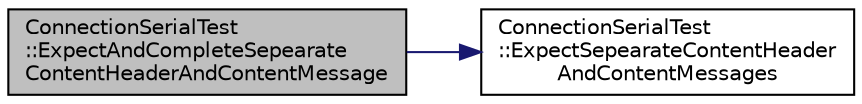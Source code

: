 digraph "ConnectionSerialTest::ExpectAndCompleteSepearateContentHeaderAndContentMessage"
{
 // INTERACTIVE_SVG=YES
  edge [fontname="Helvetica",fontsize="10",labelfontname="Helvetica",labelfontsize="10"];
  node [fontname="Helvetica",fontsize="10",shape=record];
  rankdir="LR";
  Node13 [label="ConnectionSerialTest\l::ExpectAndCompleteSepearate\lContentHeaderAndContentMessage",height=0.2,width=0.4,color="black", fillcolor="grey75", style="filled", fontcolor="black"];
  Node13 -> Node14 [color="midnightblue",fontsize="10",style="solid",fontname="Helvetica"];
  Node14 [label="ConnectionSerialTest\l::ExpectSepearateContentHeader\lAndContentMessages",height=0.2,width=0.4,color="black", fillcolor="white", style="filled",URL="$d9/d48/class_connection_serial_test.html#a901f4c840ee1473701f16f028281e03d"];
}
